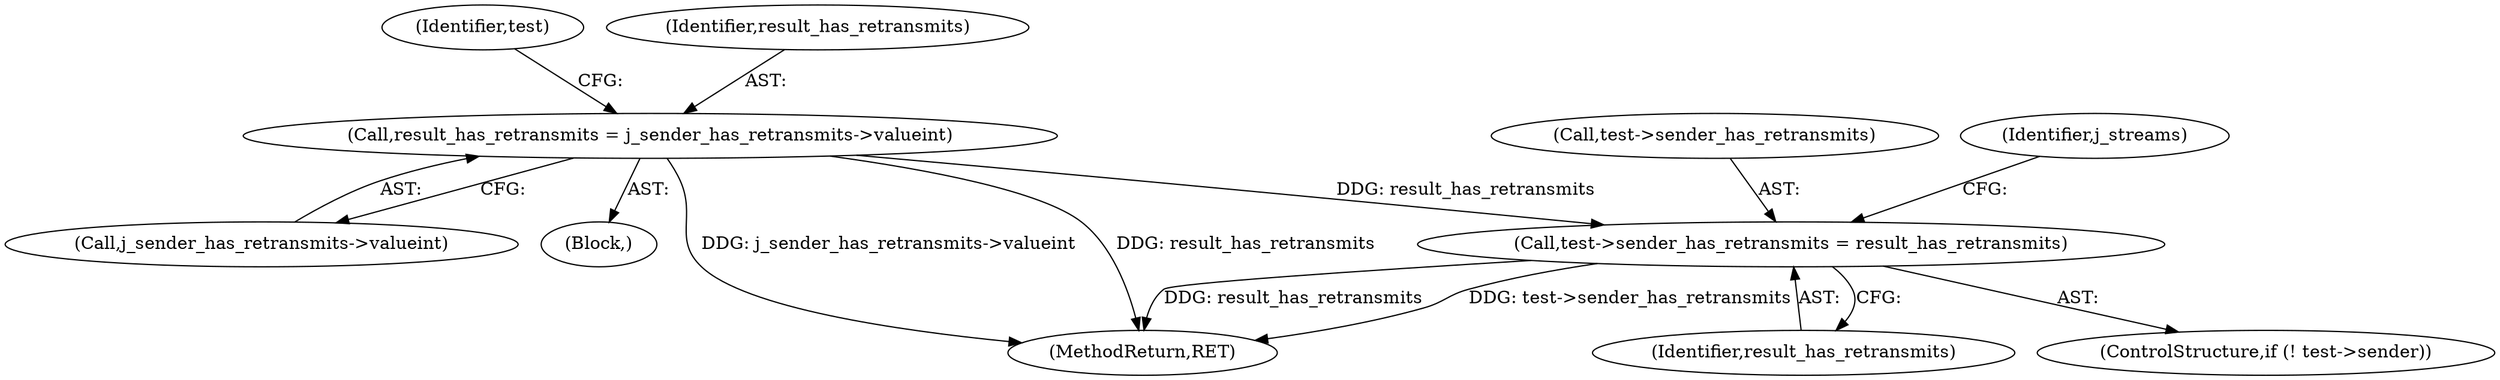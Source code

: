 digraph "0_iperf_91f2fa59e8ed80dfbf400add0164ee0e508e412a_48@API" {
"1000246" [label="(Call,test->sender_has_retransmits = result_has_retransmits)"];
"1000236" [label="(Call,result_has_retransmits = j_sender_has_retransmits->valueint)"];
"1000238" [label="(Call,j_sender_has_retransmits->valueint)"];
"1000246" [label="(Call,test->sender_has_retransmits = result_has_retransmits)"];
"1000199" [label="(Block,)"];
"1000247" [label="(Call,test->sender_has_retransmits)"];
"1000510" [label="(MethodReturn,RET)"];
"1000252" [label="(Identifier,j_streams)"];
"1000244" [label="(Identifier,test)"];
"1000236" [label="(Call,result_has_retransmits = j_sender_has_retransmits->valueint)"];
"1000237" [label="(Identifier,result_has_retransmits)"];
"1000241" [label="(ControlStructure,if (! test->sender))"];
"1000250" [label="(Identifier,result_has_retransmits)"];
"1000246" -> "1000241"  [label="AST: "];
"1000246" -> "1000250"  [label="CFG: "];
"1000247" -> "1000246"  [label="AST: "];
"1000250" -> "1000246"  [label="AST: "];
"1000252" -> "1000246"  [label="CFG: "];
"1000246" -> "1000510"  [label="DDG: result_has_retransmits"];
"1000246" -> "1000510"  [label="DDG: test->sender_has_retransmits"];
"1000236" -> "1000246"  [label="DDG: result_has_retransmits"];
"1000236" -> "1000199"  [label="AST: "];
"1000236" -> "1000238"  [label="CFG: "];
"1000237" -> "1000236"  [label="AST: "];
"1000238" -> "1000236"  [label="AST: "];
"1000244" -> "1000236"  [label="CFG: "];
"1000236" -> "1000510"  [label="DDG: result_has_retransmits"];
"1000236" -> "1000510"  [label="DDG: j_sender_has_retransmits->valueint"];
}
